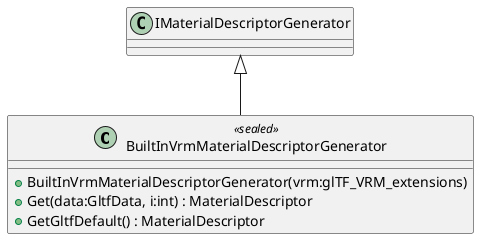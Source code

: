 @startuml
class BuiltInVrmMaterialDescriptorGenerator <<sealed>> {
    + BuiltInVrmMaterialDescriptorGenerator(vrm:glTF_VRM_extensions)
    + Get(data:GltfData, i:int) : MaterialDescriptor
    + GetGltfDefault() : MaterialDescriptor
}
IMaterialDescriptorGenerator <|-- BuiltInVrmMaterialDescriptorGenerator
@enduml
